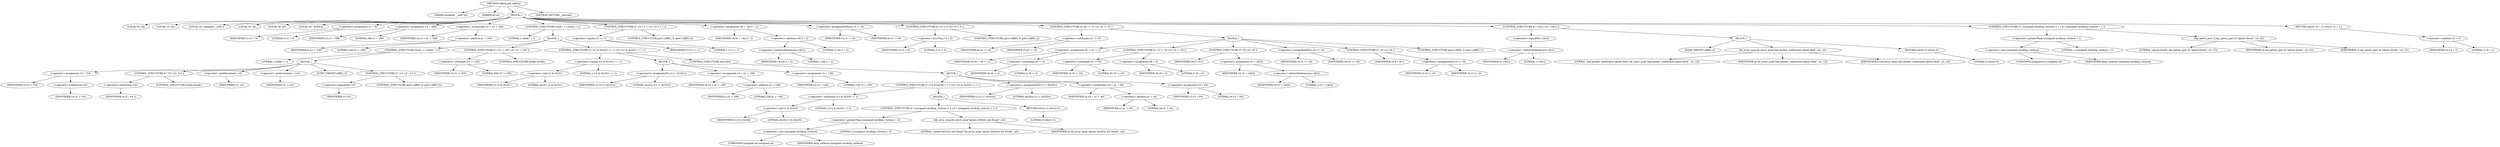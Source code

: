 digraph udhcp_get_option {  
"1000107" [label = "(METHOD,udhcp_get_option)" ]
"1000108" [label = "(PARAM,unsigned __int8 *a1)" ]
"1000109" [label = "(PARAM,int a2)" ]
"1000110" [label = "(BLOCK,,)" ]
"1000111" [label = "(LOCAL,v2: int)" ]
"1000112" [label = "(LOCAL,v3: int)" ]
"1000113" [label = "(LOCAL,v4: unsigned __int8 *)" ]
"1000114" [label = "(LOCAL,v5: int)" ]
"1000115" [label = "(LOCAL,v6: int)" ]
"1000116" [label = "(LOCAL,v8: _BOOL4)" ]
"1000117" [label = "(<operator>.assignment,v2 = 0)" ]
"1000118" [label = "(IDENTIFIER,v2,v2 = 0)" ]
"1000119" [label = "(LITERAL,0,v2 = 0)" ]
"1000120" [label = "(<operator>.assignment,v3 = 388)" ]
"1000121" [label = "(IDENTIFIER,v3,v3 = 388)" ]
"1000122" [label = "(LITERAL,388,v3 = 388)" ]
"1000123" [label = "(<operator>.assignment,v4 = a1 + 240)" ]
"1000124" [label = "(IDENTIFIER,v4,v4 = a1 + 240)" ]
"1000125" [label = "(<operator>.addition,a1 + 240)" ]
"1000126" [label = "(IDENTIFIER,a1,a1 + 240)" ]
"1000127" [label = "(LITERAL,240,a1 + 240)" ]
"1000128" [label = "(CONTROL_STRUCTURE,while ( 1 ),while ( 1 ))" ]
"1000129" [label = "(LITERAL,1,while ( 1 ))" ]
"1000130" [label = "(BLOCK,,)" ]
"1000131" [label = "(CONTROL_STRUCTURE,while ( 1 ),while ( 1 ))" ]
"1000132" [label = "(LITERAL,1,while ( 1 ))" ]
"1000133" [label = "(BLOCK,,)" ]
"1000134" [label = "(<operator>.assignment,v5 = *v4)" ]
"1000135" [label = "(IDENTIFIER,v5,v5 = *v4)" ]
"1000136" [label = "(<operator>.indirection,*v4)" ]
"1000137" [label = "(IDENTIFIER,v4,v5 = *v4)" ]
"1000138" [label = "(CONTROL_STRUCTURE,if ( *v4 ),if ( *v4 ))" ]
"1000139" [label = "(<operator>.indirection,*v4)" ]
"1000140" [label = "(IDENTIFIER,v4,if ( *v4 ))" ]
"1000141" [label = "(CONTROL_STRUCTURE,break;,break;)" ]
"1000142" [label = "(<operator>.preDecrement,--v3)" ]
"1000143" [label = "(IDENTIFIER,v3,--v3)" ]
"1000144" [label = "(<operator>.preIncrement,++v4)" ]
"1000145" [label = "(IDENTIFIER,v4,++v4)" ]
"1000146" [label = "(JUMP_TARGET,LABEL_5)" ]
"1000147" [label = "(CONTROL_STRUCTURE,if ( !v3 ),if ( !v3 ))" ]
"1000148" [label = "(<operator>.logicalNot,!v3)" ]
"1000149" [label = "(IDENTIFIER,v3,!v3)" ]
"1000150" [label = "(CONTROL_STRUCTURE,goto LABEL_6;,goto LABEL_6;)" ]
"1000151" [label = "(CONTROL_STRUCTURE,if ( v5 != 255 ),if ( v5 != 255 ))" ]
"1000152" [label = "(<operator>.notEquals,v5 != 255)" ]
"1000153" [label = "(IDENTIFIER,v5,v5 != 255)" ]
"1000154" [label = "(LITERAL,255,v5 != 255)" ]
"1000155" [label = "(CONTROL_STRUCTURE,break;,break;)" ]
"1000156" [label = "(CONTROL_STRUCTURE,if ( (v2 & 0x101) == 1 ),if ( (v2 & 0x101) == 1 ))" ]
"1000157" [label = "(<operator>.equals,(v2 & 0x101) == 1)" ]
"1000158" [label = "(<operator>.and,v2 & 0x101)" ]
"1000159" [label = "(IDENTIFIER,v2,v2 & 0x101)" ]
"1000160" [label = "(LITERAL,0x101,v2 & 0x101)" ]
"1000161" [label = "(LITERAL,1,(v2 & 0x101) == 1)" ]
"1000162" [label = "(BLOCK,,)" ]
"1000163" [label = "(<operators>.assignmentOr,v2 |= 0x101u)" ]
"1000164" [label = "(IDENTIFIER,v2,v2 |= 0x101u)" ]
"1000165" [label = "(LITERAL,0x101u,v2 |= 0x101u)" ]
"1000166" [label = "(<operator>.assignment,v4 = a1 + 108)" ]
"1000167" [label = "(IDENTIFIER,v4,v4 = a1 + 108)" ]
"1000168" [label = "(<operator>.addition,a1 + 108)" ]
"1000169" [label = "(IDENTIFIER,a1,a1 + 108)" ]
"1000170" [label = "(LITERAL,108,a1 + 108)" ]
"1000171" [label = "(<operator>.assignment,v3 = 128)" ]
"1000172" [label = "(IDENTIFIER,v3,v3 = 128)" ]
"1000173" [label = "(LITERAL,128,v3 = 128)" ]
"1000174" [label = "(CONTROL_STRUCTURE,else,else)" ]
"1000175" [label = "(BLOCK,,)" ]
"1000176" [label = "(CONTROL_STRUCTURE,if ( (v2 & 0x202) != 2 ),if ( (v2 & 0x202) != 2 ))" ]
"1000177" [label = "(<operator>.notEquals,(v2 & 0x202) != 2)" ]
"1000178" [label = "(<operator>.and,v2 & 0x202)" ]
"1000179" [label = "(IDENTIFIER,v2,v2 & 0x202)" ]
"1000180" [label = "(LITERAL,0x202,v2 & 0x202)" ]
"1000181" [label = "(LITERAL,2,(v2 & 0x202) != 2)" ]
"1000182" [label = "(BLOCK,,)" ]
"1000183" [label = "(CONTROL_STRUCTURE,if ( (unsigned int)dhcp_verbose > 2 ),if ( (unsigned int)dhcp_verbose > 2 ))" ]
"1000184" [label = "(<operator>.greaterThan,(unsigned int)dhcp_verbose > 2)" ]
"1000185" [label = "(<operator>.cast,(unsigned int)dhcp_verbose)" ]
"1000186" [label = "(UNKNOWN,unsigned int,unsigned int)" ]
"1000187" [label = "(IDENTIFIER,dhcp_verbose,(unsigned int)dhcp_verbose)" ]
"1000188" [label = "(LITERAL,2,(unsigned int)dhcp_verbose > 2)" ]
"1000189" [label = "(bb_error_msg,bb_error_msg(\"option 0x%02x not found\", a2))" ]
"1000190" [label = "(LITERAL,\"option 0x%02x not found\",bb_error_msg(\"option 0x%02x not found\", a2))" ]
"1000191" [label = "(IDENTIFIER,a2,bb_error_msg(\"option 0x%02x not found\", a2))" ]
"1000192" [label = "(RETURN,return 0;,return 0;)" ]
"1000193" [label = "(LITERAL,0,return 0;)" ]
"1000194" [label = "(<operators>.assignmentOr,v2 |= 0x202u)" ]
"1000195" [label = "(IDENTIFIER,v2,v2 |= 0x202u)" ]
"1000196" [label = "(LITERAL,0x202u,v2 |= 0x202u)" ]
"1000197" [label = "(<operator>.assignment,v4 = a1 + 44)" ]
"1000198" [label = "(IDENTIFIER,v4,v4 = a1 + 44)" ]
"1000199" [label = "(<operator>.addition,a1 + 44)" ]
"1000200" [label = "(IDENTIFIER,a1,a1 + 44)" ]
"1000201" [label = "(LITERAL,44,a1 + 44)" ]
"1000202" [label = "(<operator>.assignment,v3 = 64)" ]
"1000203" [label = "(IDENTIFIER,v3,v3 = 64)" ]
"1000204" [label = "(LITERAL,64,v3 = 64)" ]
"1000205" [label = "(CONTROL_STRUCTURE,if ( v3 == 1 ),if ( v3 == 1 ))" ]
"1000206" [label = "(<operator>.equals,v3 == 1)" ]
"1000207" [label = "(IDENTIFIER,v3,v3 == 1)" ]
"1000208" [label = "(LITERAL,1,v3 == 1)" ]
"1000209" [label = "(CONTROL_STRUCTURE,goto LABEL_6;,goto LABEL_6;)" ]
"1000210" [label = "(<operator>.assignment,v6 = v4[1] + 2)" ]
"1000211" [label = "(IDENTIFIER,v6,v6 = v4[1] + 2)" ]
"1000212" [label = "(<operator>.addition,v4[1] + 2)" ]
"1000213" [label = "(<operator>.indirectIndexAccess,v4[1])" ]
"1000214" [label = "(IDENTIFIER,v4,v4[1] + 2)" ]
"1000215" [label = "(LITERAL,1,v4[1] + 2)" ]
"1000216" [label = "(LITERAL,2,v4[1] + 2)" ]
"1000217" [label = "(<operator>.assignmentMinus,v3 -= v6)" ]
"1000218" [label = "(IDENTIFIER,v3,v3 -= v6)" ]
"1000219" [label = "(IDENTIFIER,v6,v3 -= v6)" ]
"1000220" [label = "(CONTROL_STRUCTURE,if ( v3 < 0 ),if ( v3 < 0 ))" ]
"1000221" [label = "(<operator>.lessThan,v3 < 0)" ]
"1000222" [label = "(IDENTIFIER,v3,v3 < 0)" ]
"1000223" [label = "(LITERAL,0,v3 < 0)" ]
"1000224" [label = "(CONTROL_STRUCTURE,goto LABEL_6;,goto LABEL_6;)" ]
"1000225" [label = "(CONTROL_STRUCTURE,if ( a2 != v5 ),if ( a2 != v5 ))" ]
"1000226" [label = "(<operator>.notEquals,a2 != v5)" ]
"1000227" [label = "(IDENTIFIER,a2,a2 != v5)" ]
"1000228" [label = "(IDENTIFIER,v5,a2 != v5)" ]
"1000229" [label = "(BLOCK,,)" ]
"1000230" [label = "(<operator>.assignment,v8 = v6 != 2)" ]
"1000231" [label = "(IDENTIFIER,v8,v8 = v6 != 2)" ]
"1000232" [label = "(<operator>.notEquals,v6 != 2)" ]
"1000233" [label = "(IDENTIFIER,v6,v6 != 2)" ]
"1000234" [label = "(LITERAL,2,v6 != 2)" ]
"1000235" [label = "(CONTROL_STRUCTURE,if ( v5 != 52 ),if ( v5 != 52 ))" ]
"1000236" [label = "(<operator>.notEquals,v5 != 52)" ]
"1000237" [label = "(IDENTIFIER,v5,v5 != 52)" ]
"1000238" [label = "(LITERAL,52,v5 != 52)" ]
"1000239" [label = "(<operator>.assignment,v8 = 0)" ]
"1000240" [label = "(IDENTIFIER,v8,v8 = 0)" ]
"1000241" [label = "(LITERAL,0,v8 = 0)" ]
"1000242" [label = "(CONTROL_STRUCTURE,if ( v8 ),if ( v8 ))" ]
"1000243" [label = "(IDENTIFIER,v8,if ( v8 ))" ]
"1000244" [label = "(<operator>.assignment,v5 = v4[2])" ]
"1000245" [label = "(IDENTIFIER,v5,v5 = v4[2])" ]
"1000246" [label = "(<operator>.indirectIndexAccess,v4[2])" ]
"1000247" [label = "(IDENTIFIER,v4,v5 = v4[2])" ]
"1000248" [label = "(LITERAL,2,v5 = v4[2])" ]
"1000249" [label = "(<operator>.assignmentPlus,v4 += v6)" ]
"1000250" [label = "(IDENTIFIER,v4,v4 += v6)" ]
"1000251" [label = "(IDENTIFIER,v6,v4 += v6)" ]
"1000252" [label = "(CONTROL_STRUCTURE,if ( v8 ),if ( v8 ))" ]
"1000253" [label = "(IDENTIFIER,v8,if ( v8 ))" ]
"1000254" [label = "(<operators>.assignmentOr,v2 |= v5)" ]
"1000255" [label = "(IDENTIFIER,v2,v2 |= v5)" ]
"1000256" [label = "(IDENTIFIER,v5,v2 |= v5)" ]
"1000257" [label = "(CONTROL_STRUCTURE,goto LABEL_5;,goto LABEL_5;)" ]
"1000258" [label = "(CONTROL_STRUCTURE,if ( !v4[1] ),if ( !v4[1] ))" ]
"1000259" [label = "(<operator>.logicalNot,!v4[1])" ]
"1000260" [label = "(<operator>.indirectIndexAccess,v4[1])" ]
"1000261" [label = "(IDENTIFIER,v4,!v4[1])" ]
"1000262" [label = "(LITERAL,1,!v4[1])" ]
"1000263" [label = "(BLOCK,,)" ]
"1000264" [label = "(JUMP_TARGET,LABEL_6)" ]
"1000265" [label = "(bb_error_msg,bb_error_msg(\"bad packet, malformed option field\", a2, v2))" ]
"1000266" [label = "(LITERAL,\"bad packet, malformed option field\",bb_error_msg(\"bad packet, malformed option field\", a2, v2))" ]
"1000267" [label = "(IDENTIFIER,a2,bb_error_msg(\"bad packet, malformed option field\", a2, v2))" ]
"1000268" [label = "(IDENTIFIER,v2,bb_error_msg(\"bad packet, malformed option field\", a2, v2))" ]
"1000269" [label = "(RETURN,return 0;,return 0;)" ]
"1000270" [label = "(LITERAL,0,return 0;)" ]
"1000271" [label = "(CONTROL_STRUCTURE,if ( (unsigned int)dhcp_verbose > 1 ),if ( (unsigned int)dhcp_verbose > 1 ))" ]
"1000272" [label = "(<operator>.greaterThan,(unsigned int)dhcp_verbose > 1)" ]
"1000273" [label = "(<operator>.cast,(unsigned int)dhcp_verbose)" ]
"1000274" [label = "(UNKNOWN,unsigned int,unsigned int)" ]
"1000275" [label = "(IDENTIFIER,dhcp_verbose,(unsigned int)dhcp_verbose)" ]
"1000276" [label = "(LITERAL,1,(unsigned int)dhcp_verbose > 1)" ]
"1000277" [label = "(log_option_part_0,log_option_part_0(\"option found\", v4, v2))" ]
"1000278" [label = "(LITERAL,\"option found\",log_option_part_0(\"option found\", v4, v2))" ]
"1000279" [label = "(IDENTIFIER,v4,log_option_part_0(\"option found\", v4, v2))" ]
"1000280" [label = "(IDENTIFIER,v2,log_option_part_0(\"option found\", v4, v2))" ]
"1000281" [label = "(RETURN,return v4 + 2;,return v4 + 2;)" ]
"1000282" [label = "(<operator>.addition,v4 + 2)" ]
"1000283" [label = "(IDENTIFIER,v4,v4 + 2)" ]
"1000284" [label = "(LITERAL,2,v4 + 2)" ]
"1000285" [label = "(METHOD_RETURN,__fastcall)" ]
  "1000107" -> "1000108" 
  "1000107" -> "1000109" 
  "1000107" -> "1000110" 
  "1000107" -> "1000285" 
  "1000110" -> "1000111" 
  "1000110" -> "1000112" 
  "1000110" -> "1000113" 
  "1000110" -> "1000114" 
  "1000110" -> "1000115" 
  "1000110" -> "1000116" 
  "1000110" -> "1000117" 
  "1000110" -> "1000120" 
  "1000110" -> "1000123" 
  "1000110" -> "1000128" 
  "1000110" -> "1000205" 
  "1000110" -> "1000210" 
  "1000110" -> "1000217" 
  "1000110" -> "1000220" 
  "1000110" -> "1000225" 
  "1000110" -> "1000258" 
  "1000110" -> "1000271" 
  "1000110" -> "1000281" 
  "1000117" -> "1000118" 
  "1000117" -> "1000119" 
  "1000120" -> "1000121" 
  "1000120" -> "1000122" 
  "1000123" -> "1000124" 
  "1000123" -> "1000125" 
  "1000125" -> "1000126" 
  "1000125" -> "1000127" 
  "1000128" -> "1000129" 
  "1000128" -> "1000130" 
  "1000130" -> "1000131" 
  "1000130" -> "1000151" 
  "1000130" -> "1000156" 
  "1000131" -> "1000132" 
  "1000131" -> "1000133" 
  "1000133" -> "1000134" 
  "1000133" -> "1000138" 
  "1000133" -> "1000142" 
  "1000133" -> "1000144" 
  "1000133" -> "1000146" 
  "1000133" -> "1000147" 
  "1000134" -> "1000135" 
  "1000134" -> "1000136" 
  "1000136" -> "1000137" 
  "1000138" -> "1000139" 
  "1000138" -> "1000141" 
  "1000139" -> "1000140" 
  "1000142" -> "1000143" 
  "1000144" -> "1000145" 
  "1000147" -> "1000148" 
  "1000147" -> "1000150" 
  "1000148" -> "1000149" 
  "1000151" -> "1000152" 
  "1000151" -> "1000155" 
  "1000152" -> "1000153" 
  "1000152" -> "1000154" 
  "1000156" -> "1000157" 
  "1000156" -> "1000162" 
  "1000156" -> "1000174" 
  "1000157" -> "1000158" 
  "1000157" -> "1000161" 
  "1000158" -> "1000159" 
  "1000158" -> "1000160" 
  "1000162" -> "1000163" 
  "1000162" -> "1000166" 
  "1000162" -> "1000171" 
  "1000163" -> "1000164" 
  "1000163" -> "1000165" 
  "1000166" -> "1000167" 
  "1000166" -> "1000168" 
  "1000168" -> "1000169" 
  "1000168" -> "1000170" 
  "1000171" -> "1000172" 
  "1000171" -> "1000173" 
  "1000174" -> "1000175" 
  "1000175" -> "1000176" 
  "1000175" -> "1000194" 
  "1000175" -> "1000197" 
  "1000175" -> "1000202" 
  "1000176" -> "1000177" 
  "1000176" -> "1000182" 
  "1000177" -> "1000178" 
  "1000177" -> "1000181" 
  "1000178" -> "1000179" 
  "1000178" -> "1000180" 
  "1000182" -> "1000183" 
  "1000182" -> "1000192" 
  "1000183" -> "1000184" 
  "1000183" -> "1000189" 
  "1000184" -> "1000185" 
  "1000184" -> "1000188" 
  "1000185" -> "1000186" 
  "1000185" -> "1000187" 
  "1000189" -> "1000190" 
  "1000189" -> "1000191" 
  "1000192" -> "1000193" 
  "1000194" -> "1000195" 
  "1000194" -> "1000196" 
  "1000197" -> "1000198" 
  "1000197" -> "1000199" 
  "1000199" -> "1000200" 
  "1000199" -> "1000201" 
  "1000202" -> "1000203" 
  "1000202" -> "1000204" 
  "1000205" -> "1000206" 
  "1000205" -> "1000209" 
  "1000206" -> "1000207" 
  "1000206" -> "1000208" 
  "1000210" -> "1000211" 
  "1000210" -> "1000212" 
  "1000212" -> "1000213" 
  "1000212" -> "1000216" 
  "1000213" -> "1000214" 
  "1000213" -> "1000215" 
  "1000217" -> "1000218" 
  "1000217" -> "1000219" 
  "1000220" -> "1000221" 
  "1000220" -> "1000224" 
  "1000221" -> "1000222" 
  "1000221" -> "1000223" 
  "1000225" -> "1000226" 
  "1000225" -> "1000229" 
  "1000226" -> "1000227" 
  "1000226" -> "1000228" 
  "1000229" -> "1000230" 
  "1000229" -> "1000235" 
  "1000229" -> "1000242" 
  "1000229" -> "1000249" 
  "1000229" -> "1000252" 
  "1000229" -> "1000257" 
  "1000230" -> "1000231" 
  "1000230" -> "1000232" 
  "1000232" -> "1000233" 
  "1000232" -> "1000234" 
  "1000235" -> "1000236" 
  "1000235" -> "1000239" 
  "1000236" -> "1000237" 
  "1000236" -> "1000238" 
  "1000239" -> "1000240" 
  "1000239" -> "1000241" 
  "1000242" -> "1000243" 
  "1000242" -> "1000244" 
  "1000244" -> "1000245" 
  "1000244" -> "1000246" 
  "1000246" -> "1000247" 
  "1000246" -> "1000248" 
  "1000249" -> "1000250" 
  "1000249" -> "1000251" 
  "1000252" -> "1000253" 
  "1000252" -> "1000254" 
  "1000254" -> "1000255" 
  "1000254" -> "1000256" 
  "1000258" -> "1000259" 
  "1000258" -> "1000263" 
  "1000259" -> "1000260" 
  "1000260" -> "1000261" 
  "1000260" -> "1000262" 
  "1000263" -> "1000264" 
  "1000263" -> "1000265" 
  "1000263" -> "1000269" 
  "1000265" -> "1000266" 
  "1000265" -> "1000267" 
  "1000265" -> "1000268" 
  "1000269" -> "1000270" 
  "1000271" -> "1000272" 
  "1000271" -> "1000277" 
  "1000272" -> "1000273" 
  "1000272" -> "1000276" 
  "1000273" -> "1000274" 
  "1000273" -> "1000275" 
  "1000277" -> "1000278" 
  "1000277" -> "1000279" 
  "1000277" -> "1000280" 
  "1000281" -> "1000282" 
  "1000282" -> "1000283" 
  "1000282" -> "1000284" 
}
